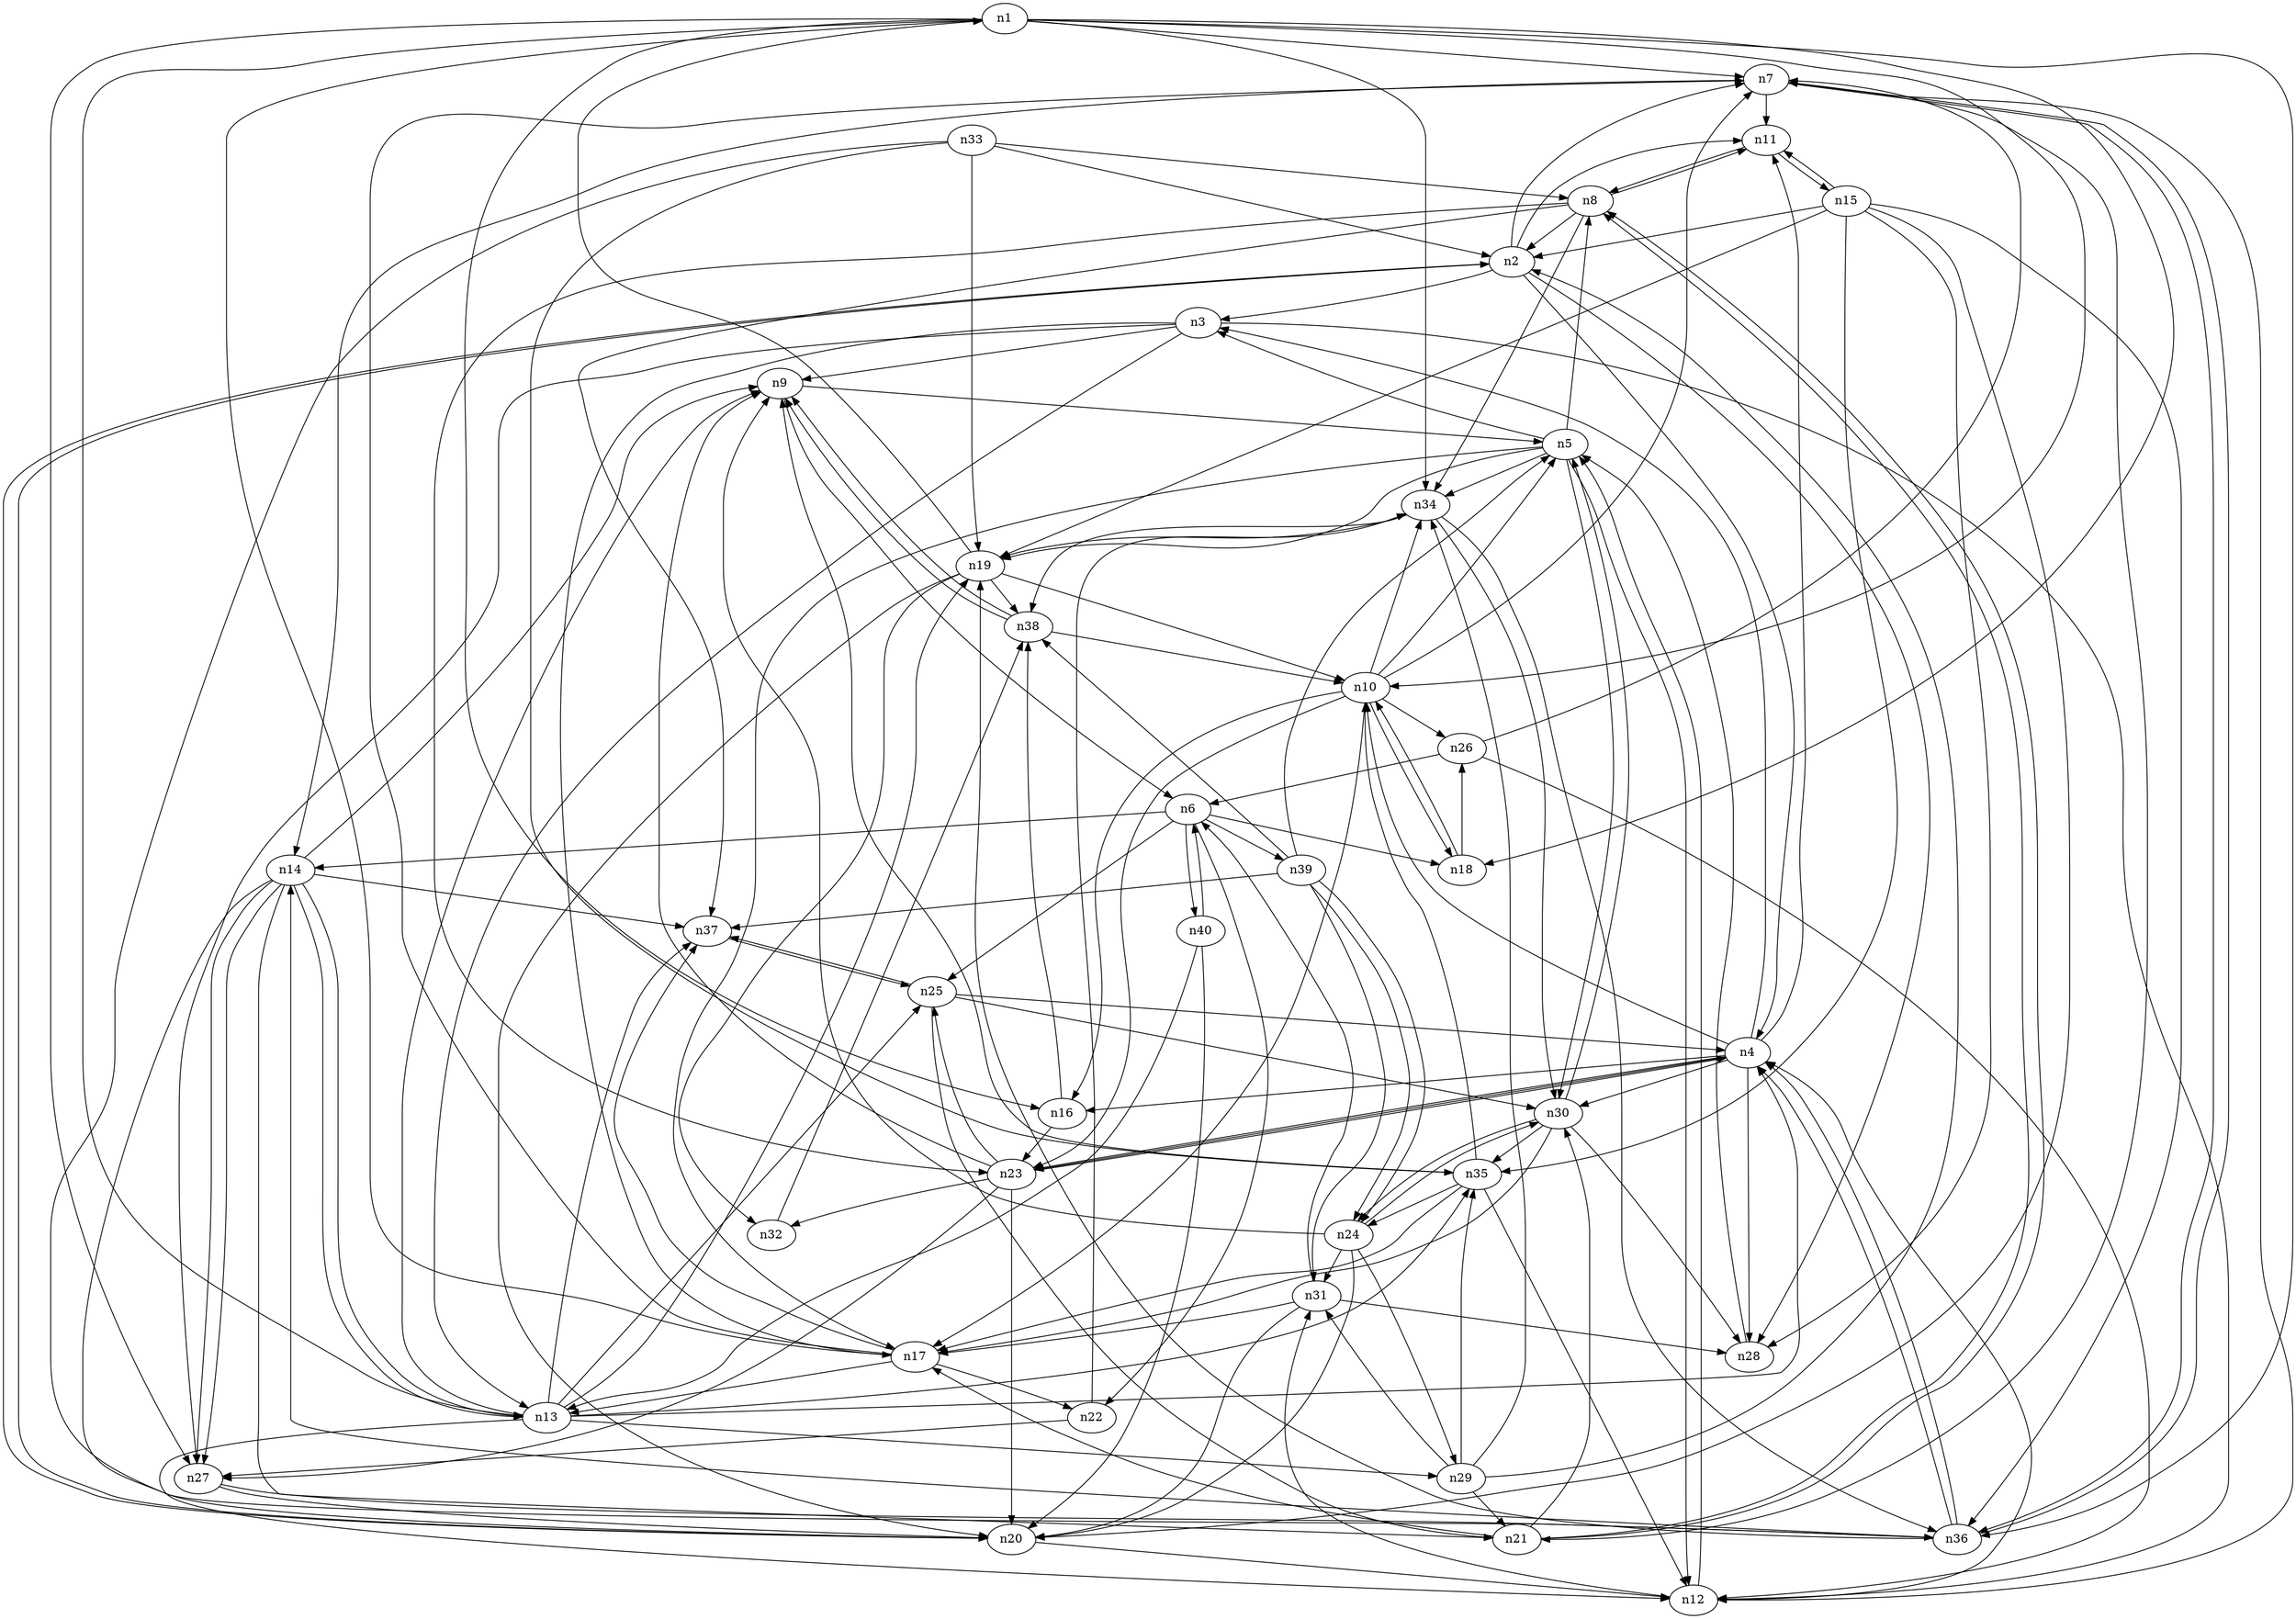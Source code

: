 digraph "output/example05" {
n1;
n2;
n3;
n4;
n5;
n6;
n7;
n8;
n9;
n10;
n11;
n12;
n13;
n14;
n15;
n16;
n17;
n18;
n19;
n20;
n21;
n22;
n23;
n24;
n25;
n26;
n27;
n28;
n29;
n30;
n31;
n32;
n33;
n34;
n35;
n36;
n37;
n38;
n39;
n40;
n1 -> n7;
n1 -> n18;
n1 -> n36;
n1 -> n34;
n1 -> n16;
n1 -> n27;
n1 -> n13;
n1 -> n10;
n2 -> n3;
n2 -> n28;
n2 -> n11;
n2 -> n20;
n2 -> n4;
n2 -> n7;
n3 -> n27;
n3 -> n13;
n3 -> n17;
n3 -> n12;
n3 -> n9;
n4 -> n30;
n4 -> n23;
n4 -> n11;
n4 -> n23;
n4 -> n28;
n4 -> n16;
n4 -> n10;
n4 -> n3;
n5 -> n19;
n5 -> n30;
n5 -> n8;
n5 -> n34;
n5 -> n17;
n5 -> n12;
n5 -> n3;
n6 -> n14;
n6 -> n22;
n6 -> n40;
n6 -> n25;
n6 -> n18;
n6 -> n39;
n7 -> n36;
n7 -> n11;
n7 -> n14;
n7 -> n12;
n7 -> n21;
n8 -> n34;
n8 -> n23;
n8 -> n11;
n8 -> n37;
n8 -> n2;
n9 -> n6;
n9 -> n5;
n10 -> n17;
n10 -> n26;
n10 -> n7;
n10 -> n34;
n10 -> n18;
n10 -> n5;
n10 -> n16;
n10 -> n23;
n11 -> n15;
n11 -> n8;
n12 -> n5;
n12 -> n4;
n12 -> n31;
n13 -> n9;
n13 -> n37;
n13 -> n19;
n13 -> n29;
n13 -> n25;
n13 -> n4;
n13 -> n12;
n13 -> n35;
n14 -> n13;
n14 -> n21;
n14 -> n37;
n14 -> n9;
n14 -> n20;
n14 -> n13;
n14 -> n27;
n14 -> n27;
n15 -> n20;
n15 -> n36;
n15 -> n11;
n15 -> n35;
n15 -> n19;
n15 -> n28;
n15 -> n2;
n16 -> n23;
n16 -> n38;
n17 -> n13;
n17 -> n37;
n17 -> n22;
n17 -> n1;
n17 -> n7;
n18 -> n26;
n18 -> n10;
n19 -> n20;
n19 -> n1;
n19 -> n10;
n19 -> n32;
n19 -> n38;
n20 -> n12;
n20 -> n2;
n21 -> n30;
n21 -> n8;
n21 -> n8;
n21 -> n17;
n22 -> n34;
n22 -> n27;
n23 -> n27;
n23 -> n4;
n23 -> n20;
n23 -> n25;
n23 -> n9;
n23 -> n32;
n24 -> n30;
n24 -> n20;
n24 -> n31;
n24 -> n9;
n24 -> n29;
n25 -> n21;
n25 -> n30;
n25 -> n37;
n25 -> n4;
n26 -> n6;
n26 -> n7;
n26 -> n12;
n27 -> n36;
n27 -> n20;
n28 -> n5;
n29 -> n2;
n29 -> n31;
n29 -> n34;
n29 -> n21;
n29 -> n35;
n30 -> n5;
n30 -> n35;
n30 -> n28;
n30 -> n17;
n30 -> n24;
n31 -> n28;
n31 -> n6;
n31 -> n20;
n31 -> n17;
n32 -> n38;
n33 -> n36;
n33 -> n8;
n33 -> n35;
n33 -> n2;
n33 -> n19;
n34 -> n30;
n34 -> n38;
n34 -> n36;
n34 -> n19;
n35 -> n24;
n35 -> n12;
n35 -> n9;
n35 -> n10;
n35 -> n17;
n36 -> n4;
n36 -> n4;
n36 -> n14;
n36 -> n19;
n36 -> n7;
n37 -> n25;
n38 -> n9;
n38 -> n9;
n38 -> n10;
n39 -> n38;
n39 -> n37;
n39 -> n5;
n39 -> n24;
n39 -> n31;
n39 -> n24;
n40 -> n20;
n40 -> n13;
n40 -> n6;
}
